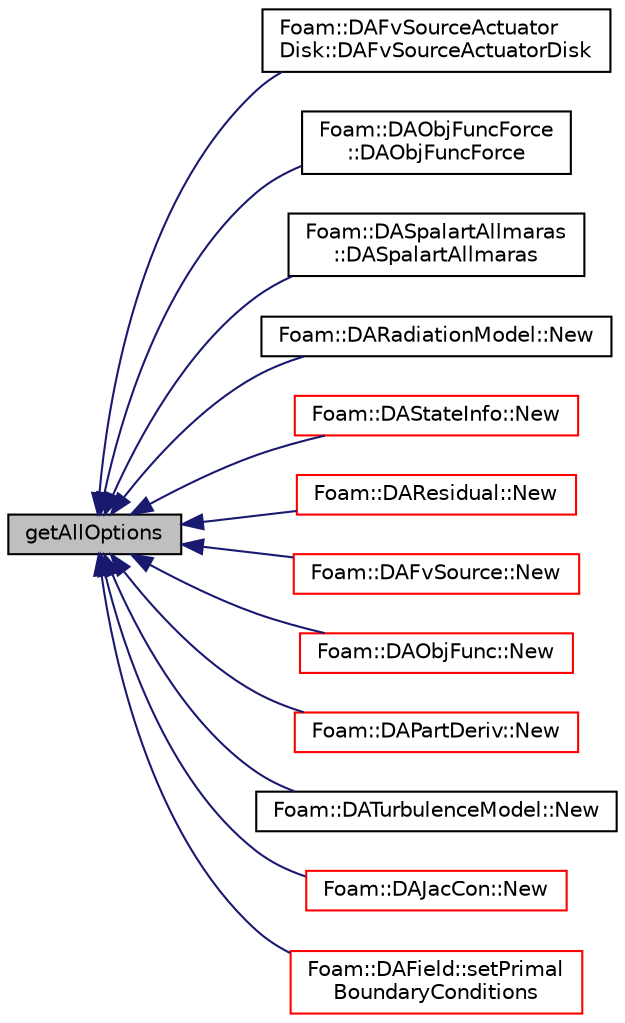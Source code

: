 digraph "getAllOptions"
{
  bgcolor="transparent";
  edge [fontname="Helvetica",fontsize="10",labelfontname="Helvetica",labelfontsize="10"];
  node [fontname="Helvetica",fontsize="10",shape=record];
  rankdir="LR";
  Node13 [label="getAllOptions",height=0.2,width=0.4,color="black", fillcolor="grey75", style="filled", fontcolor="black"];
  Node13 -> Node14 [dir="back",color="midnightblue",fontsize="10",style="solid",fontname="Helvetica"];
  Node14 [label="Foam::DAFvSourceActuator\lDisk::DAFvSourceActuatorDisk",height=0.2,width=0.4,color="black",URL="$classFoam_1_1DAFvSourceActuatorDisk.html#a07a01584d0226f1149c3d78f02a97b19"];
  Node13 -> Node15 [dir="back",color="midnightblue",fontsize="10",style="solid",fontname="Helvetica"];
  Node15 [label="Foam::DAObjFuncForce\l::DAObjFuncForce",height=0.2,width=0.4,color="black",URL="$classFoam_1_1DAObjFuncForce.html#ade85dd28830b977e8576edb2ee02c44a"];
  Node13 -> Node16 [dir="back",color="midnightblue",fontsize="10",style="solid",fontname="Helvetica"];
  Node16 [label="Foam::DASpalartAllmaras\l::DASpalartAllmaras",height=0.2,width=0.4,color="black",URL="$classFoam_1_1DASpalartAllmaras.html#a755379b605fa5d20a0ef7c183290d4cb"];
  Node13 -> Node17 [dir="back",color="midnightblue",fontsize="10",style="solid",fontname="Helvetica"];
  Node17 [label="Foam::DARadiationModel::New",height=0.2,width=0.4,color="black",URL="$classFoam_1_1DARadiationModel.html#a7a13c0006404eb763a74286e703e7e66"];
  Node13 -> Node18 [dir="back",color="midnightblue",fontsize="10",style="solid",fontname="Helvetica"];
  Node18 [label="Foam::DAStateInfo::New",height=0.2,width=0.4,color="red",URL="$classFoam_1_1DAStateInfo.html#a437855c825edfcbd543fa18c6be0a095"];
  Node13 -> Node25 [dir="back",color="midnightblue",fontsize="10",style="solid",fontname="Helvetica"];
  Node25 [label="Foam::DAResidual::New",height=0.2,width=0.4,color="red",URL="$classFoam_1_1DAResidual.html#ab931799d01a7cee2d4fb26a894906616"];
  Node13 -> Node26 [dir="back",color="midnightblue",fontsize="10",style="solid",fontname="Helvetica"];
  Node26 [label="Foam::DAFvSource::New",height=0.2,width=0.4,color="red",URL="$classFoam_1_1DAFvSource.html#a879bf5d03630b9bda04dafc80cc03701"];
  Node13 -> Node29 [dir="back",color="midnightblue",fontsize="10",style="solid",fontname="Helvetica"];
  Node29 [label="Foam::DAObjFunc::New",height=0.2,width=0.4,color="red",URL="$classFoam_1_1DAObjFunc.html#a5393c6b73f79d670cc02fc71d4ccfed6"];
  Node13 -> Node42 [dir="back",color="midnightblue",fontsize="10",style="solid",fontname="Helvetica"];
  Node42 [label="Foam::DAPartDeriv::New",height=0.2,width=0.4,color="red",URL="$classFoam_1_1DAPartDeriv.html#a50d8a6cc4f58027f78fa3c3d7f000a83"];
  Node13 -> Node44 [dir="back",color="midnightblue",fontsize="10",style="solid",fontname="Helvetica"];
  Node44 [label="Foam::DATurbulenceModel::New",height=0.2,width=0.4,color="black",URL="$classFoam_1_1DATurbulenceModel.html#afc567272043189c3e8a59470135bdab2"];
  Node13 -> Node45 [dir="back",color="midnightblue",fontsize="10",style="solid",fontname="Helvetica"];
  Node45 [label="Foam::DAJacCon::New",height=0.2,width=0.4,color="red",URL="$classFoam_1_1DAJacCon.html#a4315cb29266f8e2dda76cd6e57ffb966"];
  Node13 -> Node51 [dir="back",color="midnightblue",fontsize="10",style="solid",fontname="Helvetica"];
  Node51 [label="Foam::DAField::setPrimal\lBoundaryConditions",height=0.2,width=0.4,color="red",URL="$classFoam_1_1DAField.html#ae542daf160fbb16e53e2406cdf21ab27",tooltip="set the boundary conditions based on parameters defined in DAOption "];
}
